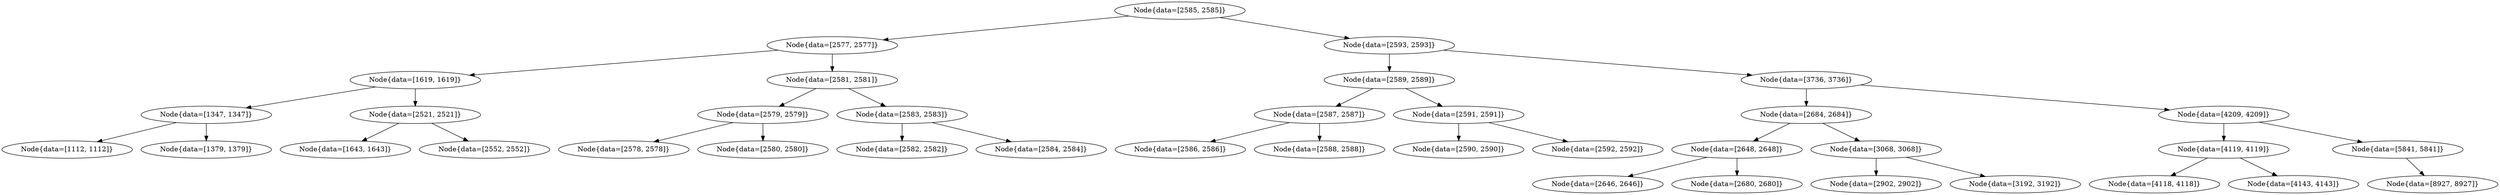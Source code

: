 digraph G{
515527254 [label="Node{data=[2585, 2585]}"]
515527254 -> 794107426
794107426 [label="Node{data=[2577, 2577]}"]
794107426 -> 5258318
5258318 [label="Node{data=[1619, 1619]}"]
5258318 -> 772875234
772875234 [label="Node{data=[1347, 1347]}"]
772875234 -> 1660284052
1660284052 [label="Node{data=[1112, 1112]}"]
772875234 -> 1708546790
1708546790 [label="Node{data=[1379, 1379]}"]
5258318 -> 1692772446
1692772446 [label="Node{data=[2521, 2521]}"]
1692772446 -> 1129089299
1129089299 [label="Node{data=[1643, 1643]}"]
1692772446 -> 244341922
244341922 [label="Node{data=[2552, 2552]}"]
794107426 -> 1497773820
1497773820 [label="Node{data=[2581, 2581]}"]
1497773820 -> 271110866
271110866 [label="Node{data=[2579, 2579]}"]
271110866 -> 923518421
923518421 [label="Node{data=[2578, 2578]}"]
271110866 -> 1005779674
1005779674 [label="Node{data=[2580, 2580]}"]
1497773820 -> 1407961742
1407961742 [label="Node{data=[2583, 2583]}"]
1407961742 -> 84098147
84098147 [label="Node{data=[2582, 2582]}"]
1407961742 -> 1817146491
1817146491 [label="Node{data=[2584, 2584]}"]
515527254 -> 1078425346
1078425346 [label="Node{data=[2593, 2593]}"]
1078425346 -> 1307933246
1307933246 [label="Node{data=[2589, 2589]}"]
1307933246 -> 1359591367
1359591367 [label="Node{data=[2587, 2587]}"]
1359591367 -> 1190329649
1190329649 [label="Node{data=[2586, 2586]}"]
1359591367 -> 1031171466
1031171466 [label="Node{data=[2588, 2588]}"]
1307933246 -> 1538573456
1538573456 [label="Node{data=[2591, 2591]}"]
1538573456 -> 1193273262
1193273262 [label="Node{data=[2590, 2590]}"]
1538573456 -> 383095049
383095049 [label="Node{data=[2592, 2592]}"]
1078425346 -> 406959204
406959204 [label="Node{data=[3736, 3736]}"]
406959204 -> 1705800632
1705800632 [label="Node{data=[2684, 2684]}"]
1705800632 -> 1572264500
1572264500 [label="Node{data=[2648, 2648]}"]
1572264500 -> 1733379410
1733379410 [label="Node{data=[2646, 2646]}"]
1572264500 -> 1915109192
1915109192 [label="Node{data=[2680, 2680]}"]
1705800632 -> 1955701511
1955701511 [label="Node{data=[3068, 3068]}"]
1955701511 -> 530428123
530428123 [label="Node{data=[2902, 2902]}"]
1955701511 -> 1913331119
1913331119 [label="Node{data=[3192, 3192]}"]
406959204 -> 823435481
823435481 [label="Node{data=[4209, 4209]}"]
823435481 -> 1214559335
1214559335 [label="Node{data=[4119, 4119]}"]
1214559335 -> 982376152
982376152 [label="Node{data=[4118, 4118]}"]
1214559335 -> 281107011
281107011 [label="Node{data=[4143, 4143]}"]
823435481 -> 71774954
71774954 [label="Node{data=[5841, 5841]}"]
71774954 -> 1768782217
1768782217 [label="Node{data=[8927, 8927]}"]
}
